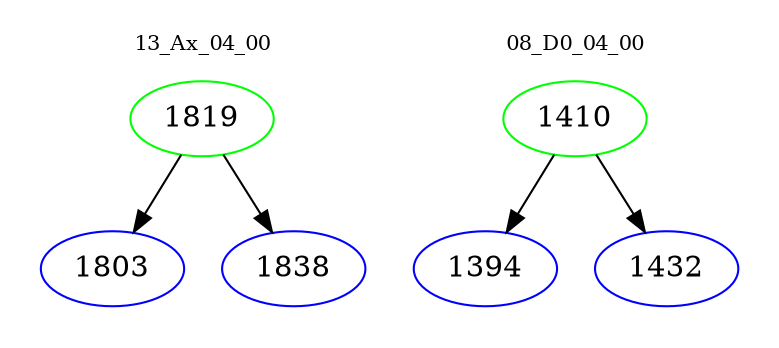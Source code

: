 digraph{
subgraph cluster_0 {
color = white
label = "13_Ax_04_00";
fontsize=10;
T0_1819 [label="1819", color="green"]
T0_1819 -> T0_1803 [color="black"]
T0_1803 [label="1803", color="blue"]
T0_1819 -> T0_1838 [color="black"]
T0_1838 [label="1838", color="blue"]
}
subgraph cluster_1 {
color = white
label = "08_D0_04_00";
fontsize=10;
T1_1410 [label="1410", color="green"]
T1_1410 -> T1_1394 [color="black"]
T1_1394 [label="1394", color="blue"]
T1_1410 -> T1_1432 [color="black"]
T1_1432 [label="1432", color="blue"]
}
}
